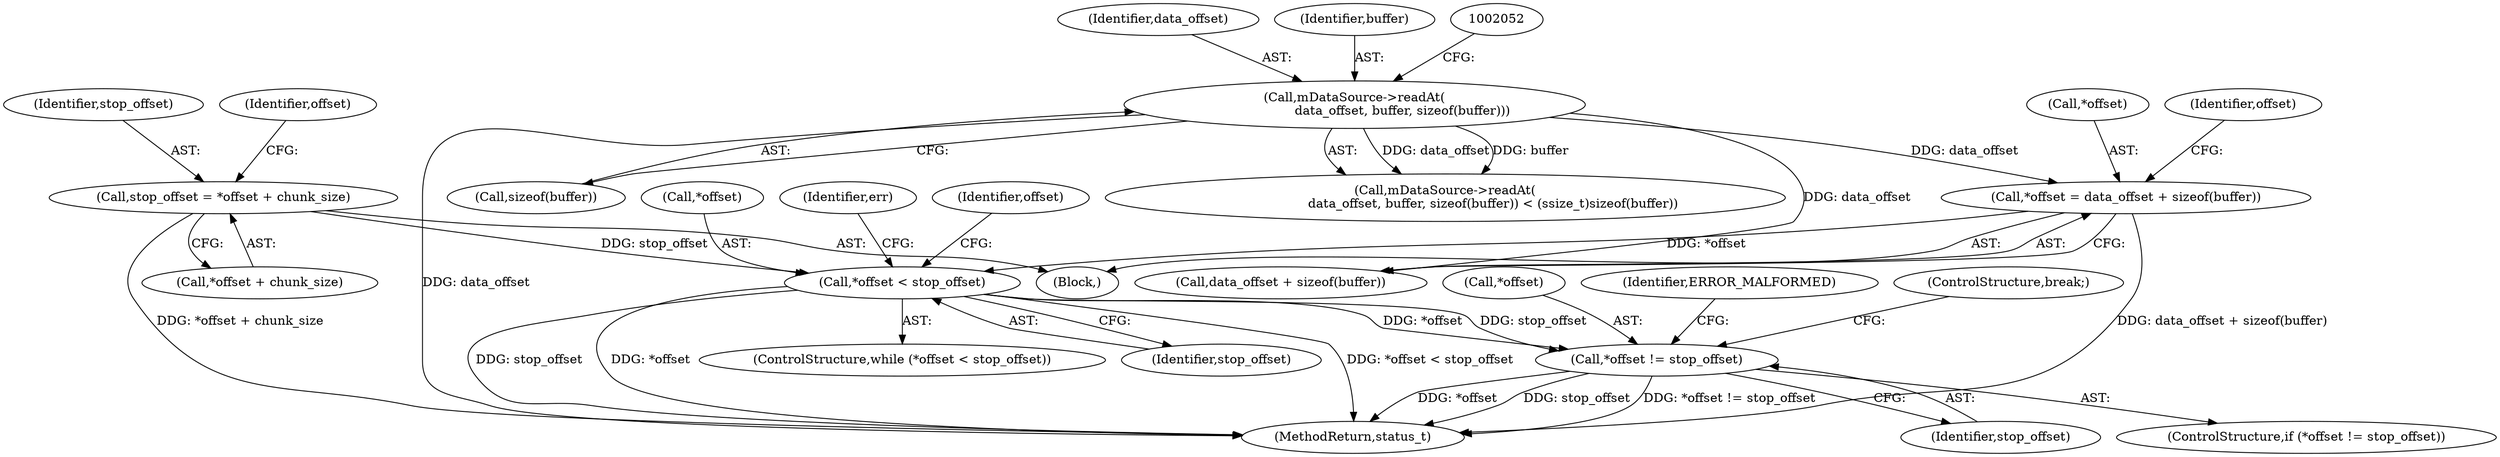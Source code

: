 digraph "0_Android_8a3a2f6ea7defe1a81bb32b3c9f3537f84749b9d@pointer" {
"1002140" [label="(Call,*offset < stop_offset)"];
"1002132" [label="(Call,*offset = data_offset + sizeof(buffer))"];
"1002046" [label="(Call,mDataSource->readAt(\n                        data_offset, buffer, sizeof(buffer)))"];
"1002126" [label="(Call,stop_offset = *offset + chunk_size)"];
"1002161" [label="(Call,*offset != stop_offset)"];
"1002140" [label="(Call,*offset < stop_offset)"];
"1002134" [label="(Identifier,offset)"];
"1002132" [label="(Call,*offset = data_offset + sizeof(buffer))"];
"1002045" [label="(Call,mDataSource->readAt(\n                        data_offset, buffer, sizeof(buffer)) < (ssize_t)sizeof(buffer))"];
"1002168" [label="(ControlStructure,break;)"];
"1002142" [label="(Identifier,offset)"];
"1002135" [label="(Call,data_offset + sizeof(buffer))"];
"1002128" [label="(Call,*offset + chunk_size)"];
"1002164" [label="(Identifier,stop_offset)"];
"1002147" [label="(Identifier,err)"];
"1002127" [label="(Identifier,stop_offset)"];
"1002047" [label="(Identifier,data_offset)"];
"1002141" [label="(Call,*offset)"];
"1002048" [label="(Identifier,buffer)"];
"1002161" [label="(Call,*offset != stop_offset)"];
"1002032" [label="(Block,)"];
"1002133" [label="(Call,*offset)"];
"1003923" [label="(MethodReturn,status_t)"];
"1002162" [label="(Call,*offset)"];
"1002143" [label="(Identifier,stop_offset)"];
"1002139" [label="(ControlStructure,while (*offset < stop_offset))"];
"1002126" [label="(Call,stop_offset = *offset + chunk_size)"];
"1002163" [label="(Identifier,offset)"];
"1002160" [label="(ControlStructure,if (*offset != stop_offset))"];
"1002046" [label="(Call,mDataSource->readAt(\n                        data_offset, buffer, sizeof(buffer)))"];
"1002049" [label="(Call,sizeof(buffer))"];
"1002167" [label="(Identifier,ERROR_MALFORMED)"];
"1002140" -> "1002139"  [label="AST: "];
"1002140" -> "1002143"  [label="CFG: "];
"1002141" -> "1002140"  [label="AST: "];
"1002143" -> "1002140"  [label="AST: "];
"1002147" -> "1002140"  [label="CFG: "];
"1002163" -> "1002140"  [label="CFG: "];
"1002140" -> "1003923"  [label="DDG: *offset < stop_offset"];
"1002140" -> "1003923"  [label="DDG: stop_offset"];
"1002140" -> "1003923"  [label="DDG: *offset"];
"1002132" -> "1002140"  [label="DDG: *offset"];
"1002126" -> "1002140"  [label="DDG: stop_offset"];
"1002140" -> "1002161"  [label="DDG: *offset"];
"1002140" -> "1002161"  [label="DDG: stop_offset"];
"1002132" -> "1002032"  [label="AST: "];
"1002132" -> "1002135"  [label="CFG: "];
"1002133" -> "1002132"  [label="AST: "];
"1002135" -> "1002132"  [label="AST: "];
"1002142" -> "1002132"  [label="CFG: "];
"1002132" -> "1003923"  [label="DDG: data_offset + sizeof(buffer)"];
"1002046" -> "1002132"  [label="DDG: data_offset"];
"1002046" -> "1002045"  [label="AST: "];
"1002046" -> "1002049"  [label="CFG: "];
"1002047" -> "1002046"  [label="AST: "];
"1002048" -> "1002046"  [label="AST: "];
"1002049" -> "1002046"  [label="AST: "];
"1002052" -> "1002046"  [label="CFG: "];
"1002046" -> "1003923"  [label="DDG: data_offset"];
"1002046" -> "1002045"  [label="DDG: data_offset"];
"1002046" -> "1002045"  [label="DDG: buffer"];
"1002046" -> "1002135"  [label="DDG: data_offset"];
"1002126" -> "1002032"  [label="AST: "];
"1002126" -> "1002128"  [label="CFG: "];
"1002127" -> "1002126"  [label="AST: "];
"1002128" -> "1002126"  [label="AST: "];
"1002134" -> "1002126"  [label="CFG: "];
"1002126" -> "1003923"  [label="DDG: *offset + chunk_size"];
"1002161" -> "1002160"  [label="AST: "];
"1002161" -> "1002164"  [label="CFG: "];
"1002162" -> "1002161"  [label="AST: "];
"1002164" -> "1002161"  [label="AST: "];
"1002167" -> "1002161"  [label="CFG: "];
"1002168" -> "1002161"  [label="CFG: "];
"1002161" -> "1003923"  [label="DDG: *offset"];
"1002161" -> "1003923"  [label="DDG: stop_offset"];
"1002161" -> "1003923"  [label="DDG: *offset != stop_offset"];
}

